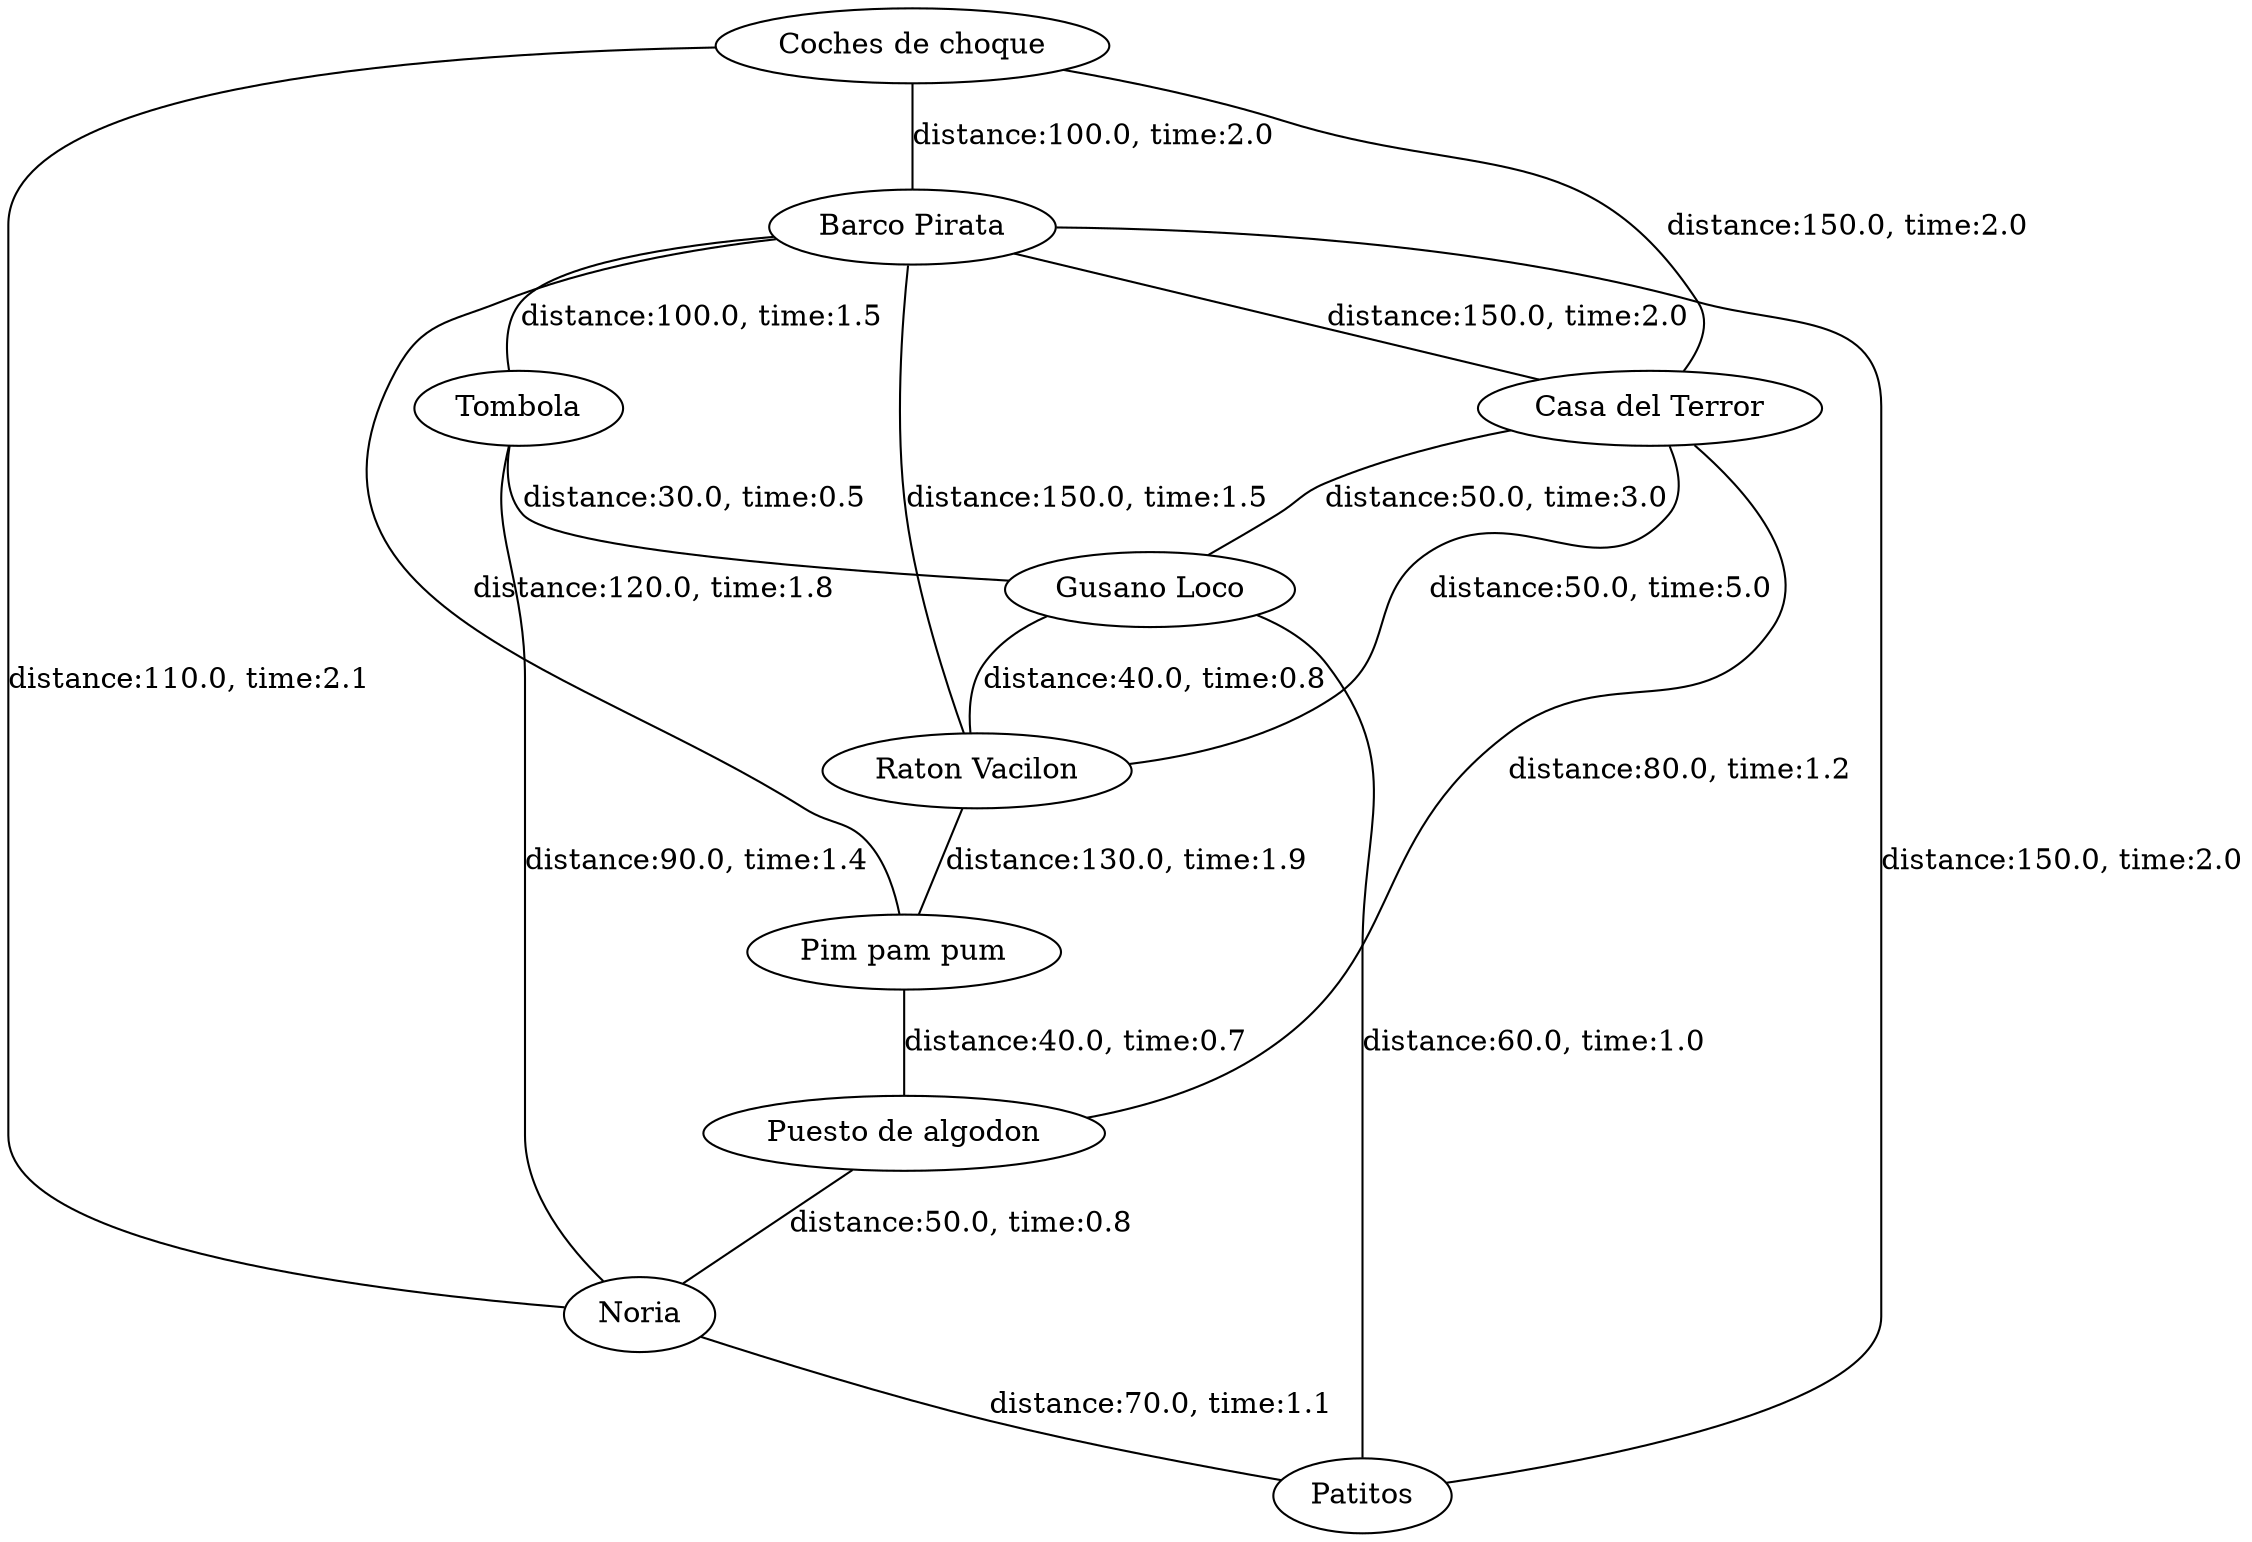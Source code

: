 strict graph G {
  1 [ label="Barco Pirata" ];
  2 [ label="Casa del Terror" ];
  3 [ label="Tombola" ];
  4 [ label="Gusano Loco" ];
  5 [ label="Raton Vacilon" ];
  6 [ label="Coches de choque" ];
  7 [ label="Pim pam pum" ];
  8 [ label="Puesto de algodon" ];
  9 [ label="Noria" ];
  10 [ label="Patitos" ];
  1 -- 2 [ label="distance:150.0, time:2.0" ];
  1 -- 3 [ label="distance:100.0, time:1.5" ];
  1 -- 5 [ label="distance:150.0, time:1.5" ];
  2 -- 5 [ label="distance:50.0, time:5.0" ];
  3 -- 4 [ label="distance:30.0, time:0.5" ];
  4 -- 5 [ label="distance:40.0, time:0.8" ];
  6 -- 2 [ label="distance:150.0, time:2.0" ];
  6 -- 1 [ label="distance:100.0, time:2.0" ];
  2 -- 4 [ label="distance:50.0, time:3.0" ];
  1 -- 7 [ label="distance:120.0, time:1.8" ];
  2 -- 8 [ label="distance:80.0, time:1.2" ];
  3 -- 9 [ label="distance:90.0, time:1.4" ];
  4 -- 10 [ label="distance:60.0, time:1.0" ];
  5 -- 7 [ label="distance:130.0, time:1.9" ];
  6 -- 9 [ label="distance:110.0, time:2.1" ];
  7 -- 8 [ label="distance:40.0, time:0.7" ];
  8 -- 9 [ label="distance:50.0, time:0.8" ];
  9 -- 10 [ label="distance:70.0, time:1.1" ];
  10 -- 1 [ label="distance:150.0, time:2.0" ];
}
